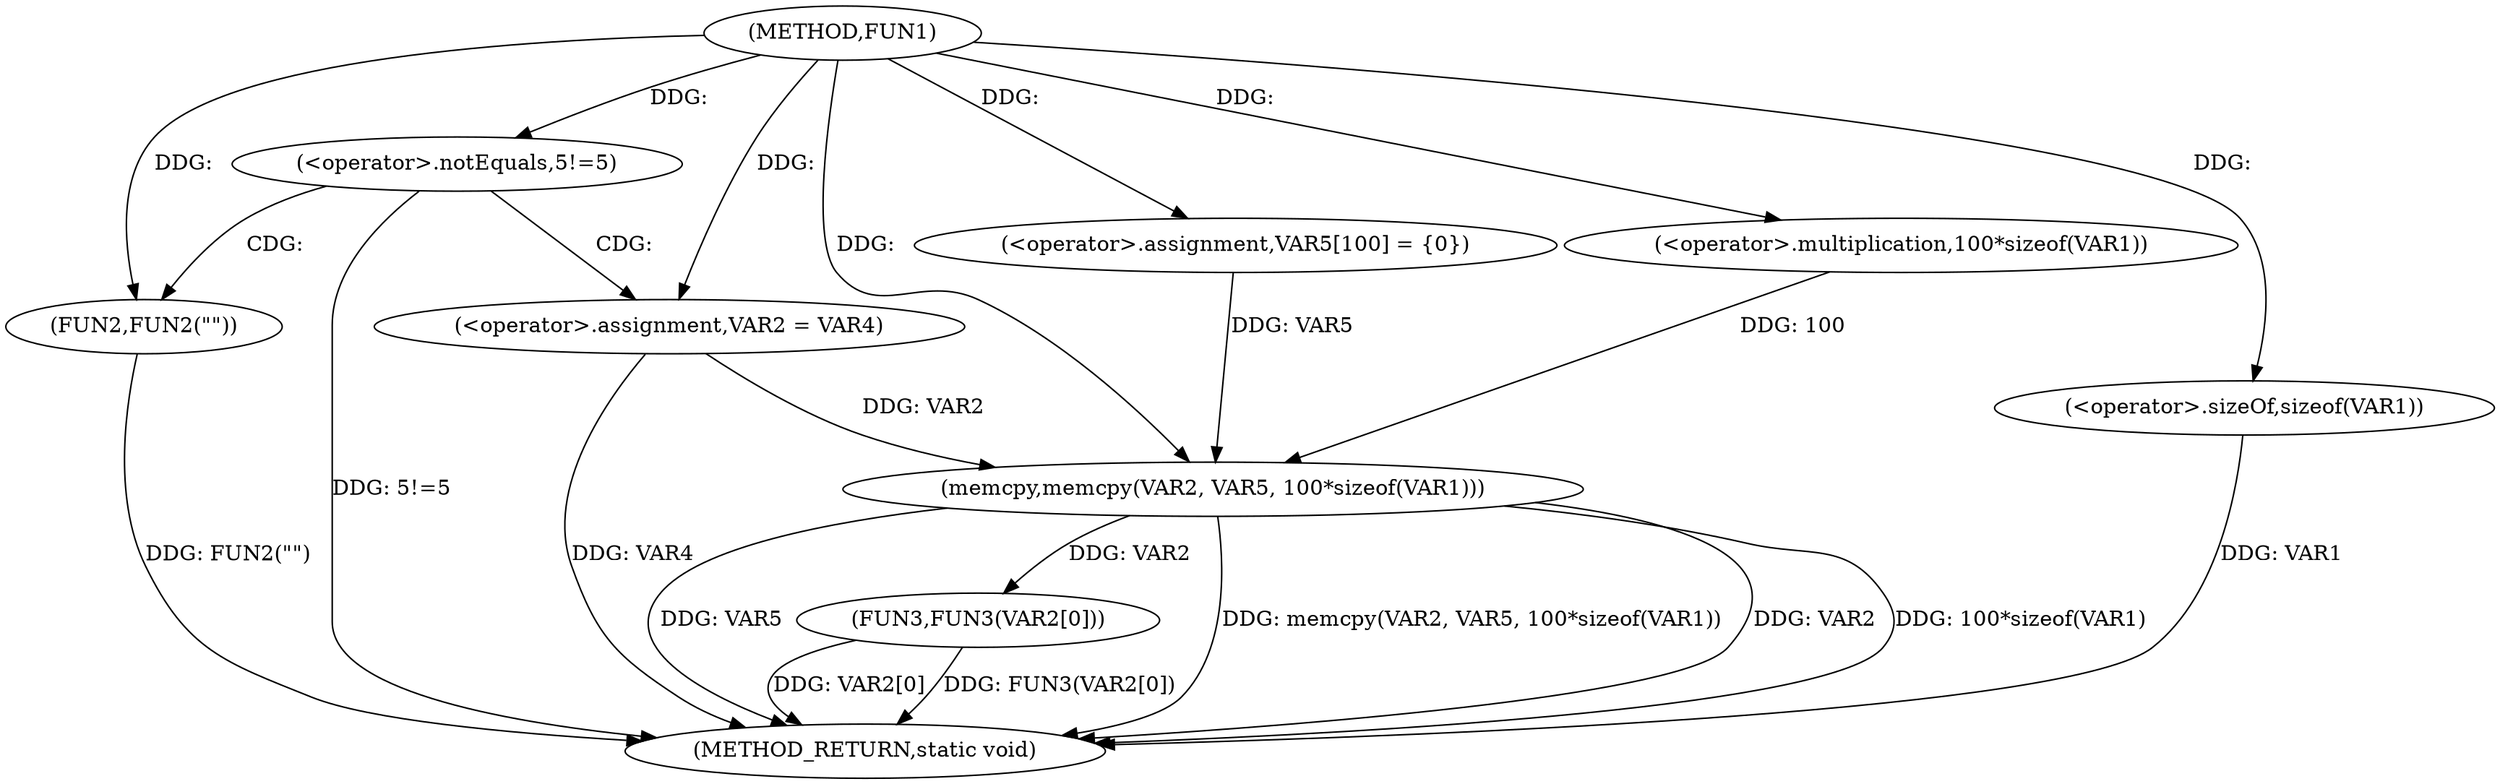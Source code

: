 digraph FUN1 {  
"1000100" [label = "(METHOD,FUN1)" ]
"1000132" [label = "(METHOD_RETURN,static void)" ]
"1000106" [label = "(<operator>.notEquals,5!=5)" ]
"1000110" [label = "(FUN2,FUN2(\"\"))" ]
"1000114" [label = "(<operator>.assignment,VAR2 = VAR4)" ]
"1000119" [label = "(<operator>.assignment,VAR5[100] = {0})" ]
"1000121" [label = "(memcpy,memcpy(VAR2, VAR5, 100*sizeof(VAR1)))" ]
"1000124" [label = "(<operator>.multiplication,100*sizeof(VAR1))" ]
"1000126" [label = "(<operator>.sizeOf,sizeof(VAR1))" ]
"1000128" [label = "(FUN3,FUN3(VAR2[0]))" ]
  "1000121" -> "1000132"  [ label = "DDG: VAR5"] 
  "1000128" -> "1000132"  [ label = "DDG: VAR2[0]"] 
  "1000121" -> "1000132"  [ label = "DDG: memcpy(VAR2, VAR5, 100*sizeof(VAR1))"] 
  "1000126" -> "1000132"  [ label = "DDG: VAR1"] 
  "1000110" -> "1000132"  [ label = "DDG: FUN2(\"\")"] 
  "1000121" -> "1000132"  [ label = "DDG: VAR2"] 
  "1000128" -> "1000132"  [ label = "DDG: FUN3(VAR2[0])"] 
  "1000114" -> "1000132"  [ label = "DDG: VAR4"] 
  "1000106" -> "1000132"  [ label = "DDG: 5!=5"] 
  "1000121" -> "1000132"  [ label = "DDG: 100*sizeof(VAR1)"] 
  "1000100" -> "1000106"  [ label = "DDG: "] 
  "1000100" -> "1000110"  [ label = "DDG: "] 
  "1000100" -> "1000114"  [ label = "DDG: "] 
  "1000100" -> "1000119"  [ label = "DDG: "] 
  "1000114" -> "1000121"  [ label = "DDG: VAR2"] 
  "1000100" -> "1000121"  [ label = "DDG: "] 
  "1000119" -> "1000121"  [ label = "DDG: VAR5"] 
  "1000124" -> "1000121"  [ label = "DDG: 100"] 
  "1000100" -> "1000124"  [ label = "DDG: "] 
  "1000100" -> "1000126"  [ label = "DDG: "] 
  "1000121" -> "1000128"  [ label = "DDG: VAR2"] 
  "1000106" -> "1000110"  [ label = "CDG: "] 
  "1000106" -> "1000114"  [ label = "CDG: "] 
}
